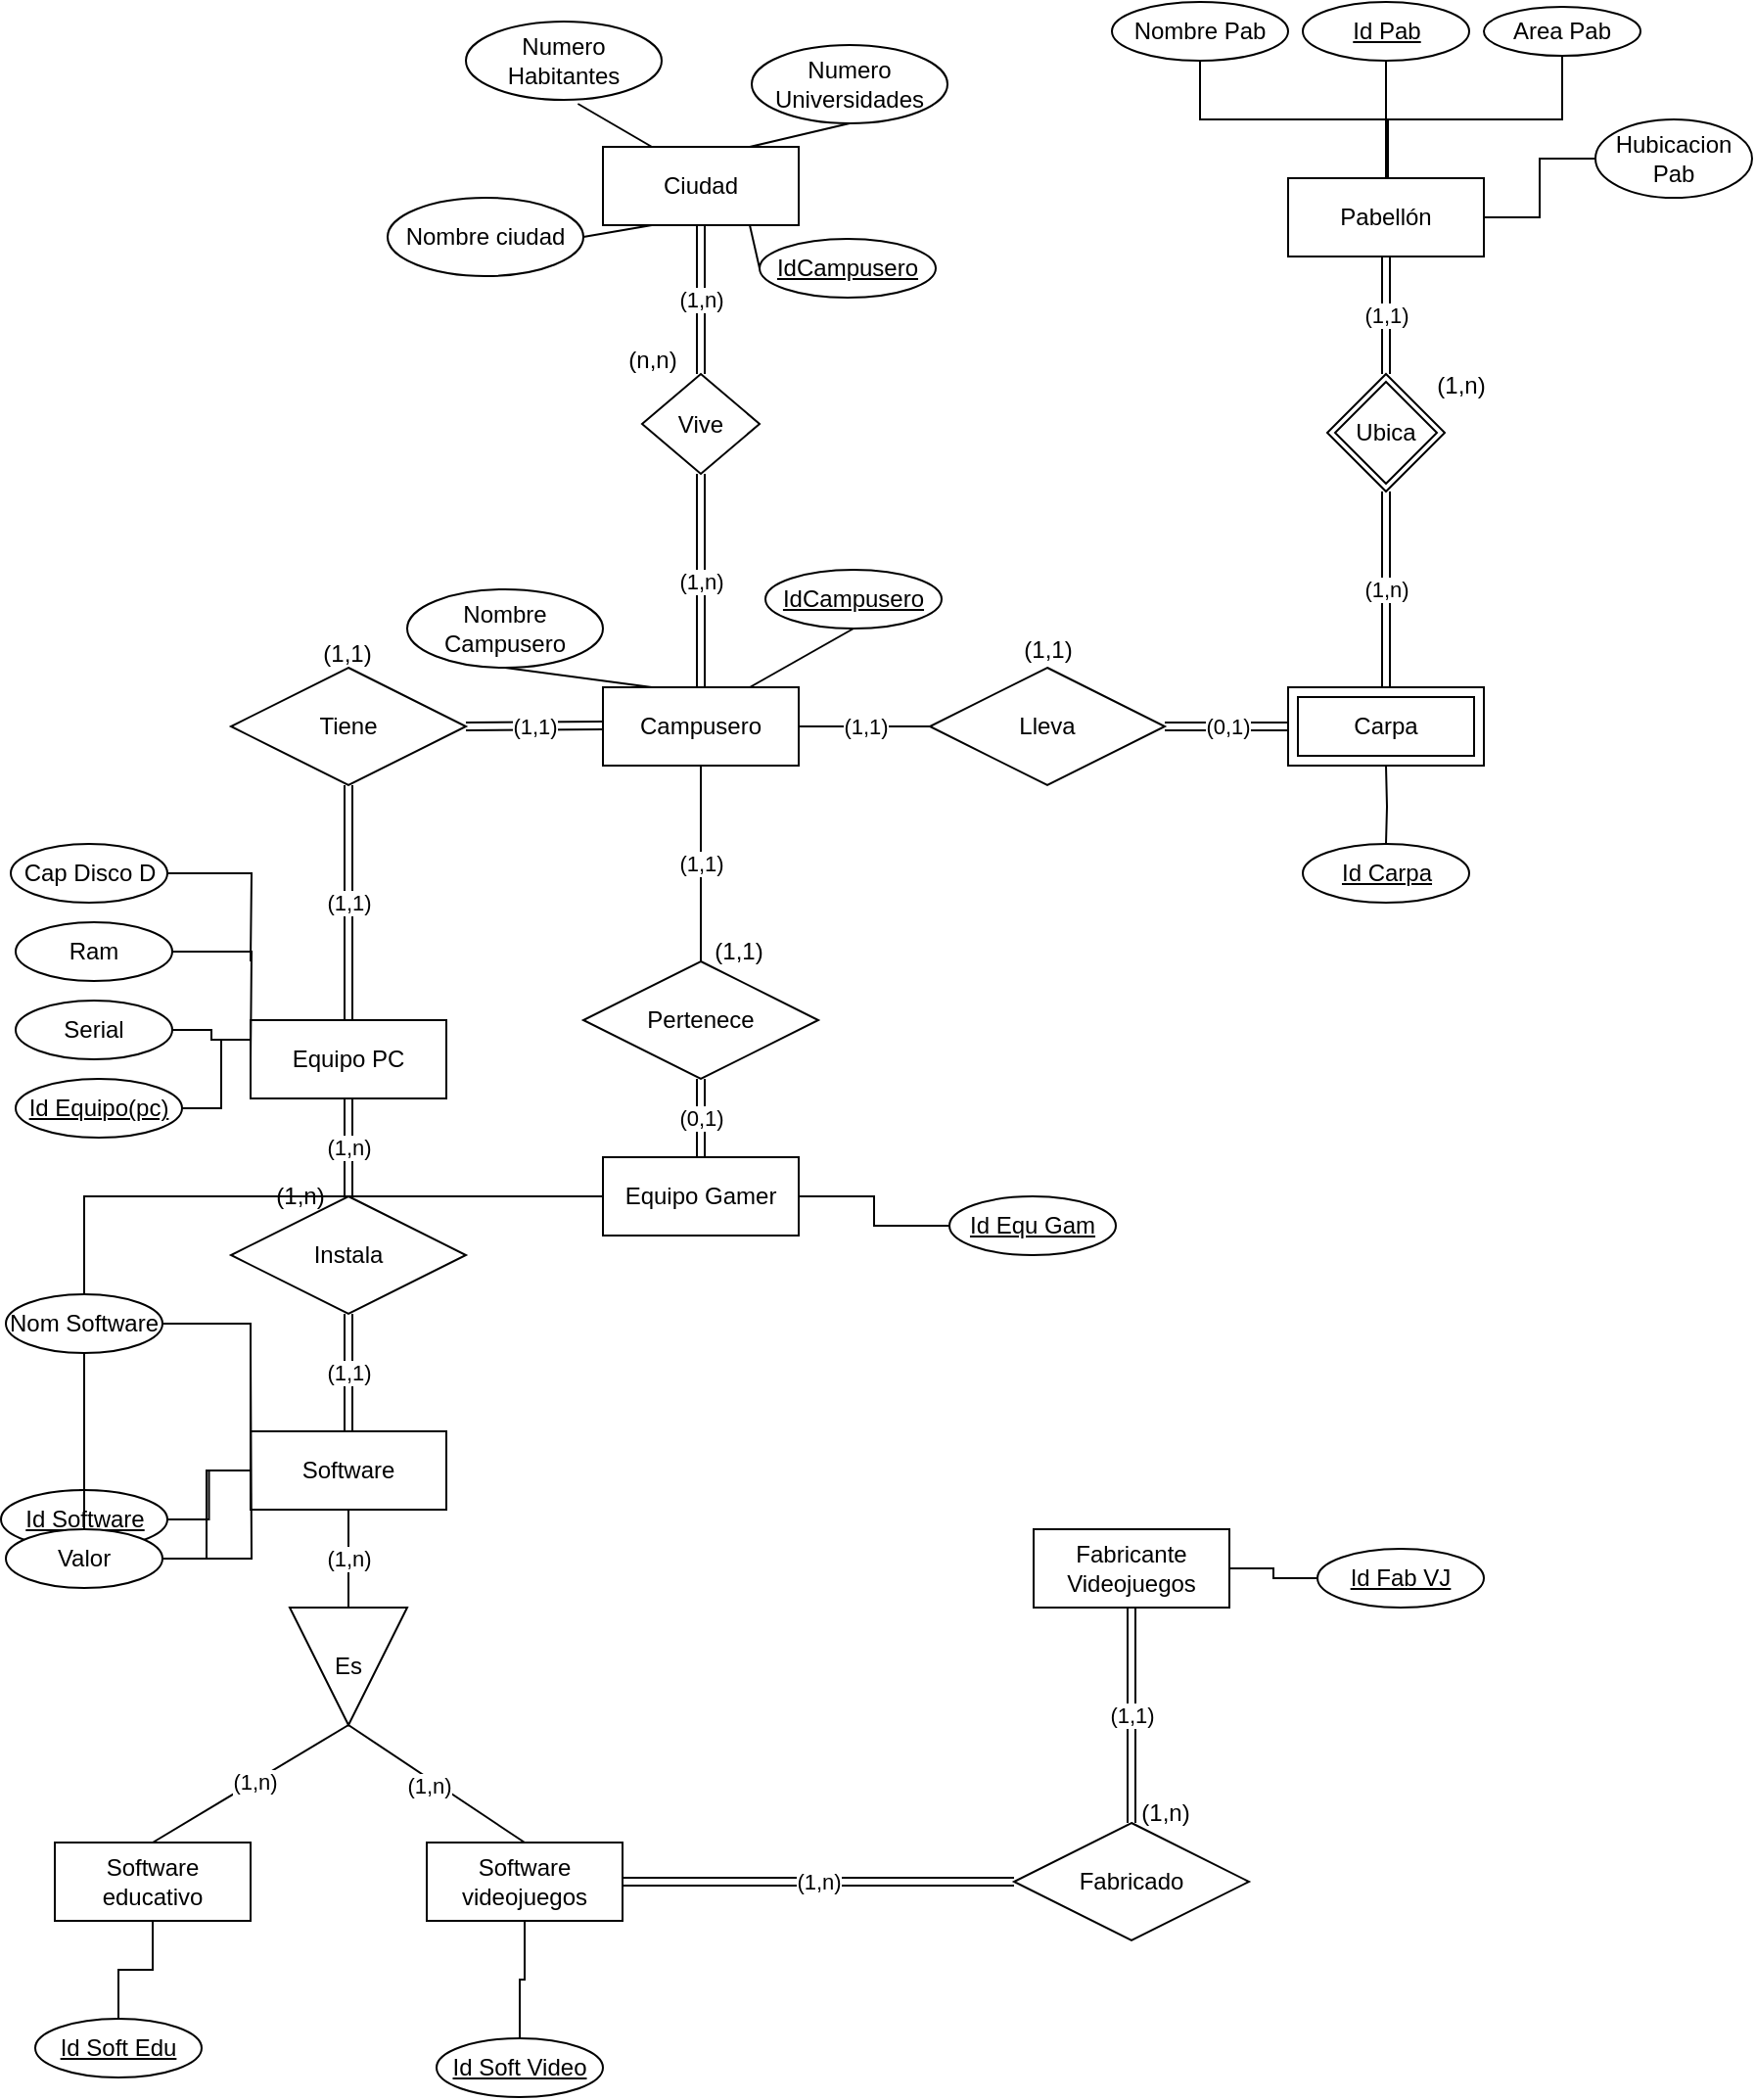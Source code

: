 <mxfile version="24.0.7" type="github">
  <diagram name="Página-1" id="9QIQpxU6GxvaB8XjjUQe">
    <mxGraphModel dx="794" dy="1621" grid="1" gridSize="10" guides="1" tooltips="1" connect="1" arrows="1" fold="1" page="1" pageScale="1" pageWidth="827" pageHeight="1169" math="0" shadow="0">
      <root>
        <mxCell id="0" />
        <mxCell id="1" parent="0" />
        <mxCell id="IAeugJOY2xlaUl9D0Psf-1" value="Campusero" style="whiteSpace=wrap;html=1;align=center;" parent="1" vertex="1">
          <mxGeometry x="320" y="10" width="100" height="40" as="geometry" />
        </mxCell>
        <mxCell id="IAeugJOY2xlaUl9D0Psf-2" value="IdCampusero" style="ellipse;whiteSpace=wrap;html=1;align=center;fontStyle=4;" parent="1" vertex="1">
          <mxGeometry x="403" y="-50" width="90" height="30" as="geometry" />
        </mxCell>
        <mxCell id="IAeugJOY2xlaUl9D0Psf-5" value="Ciudad" style="whiteSpace=wrap;html=1;align=center;" parent="1" vertex="1">
          <mxGeometry x="320" y="-266" width="100" height="40" as="geometry" />
        </mxCell>
        <mxCell id="PIfV7v10c1vEiJRWZTz2-10" value="" style="edgeStyle=orthogonalEdgeStyle;rounded=0;orthogonalLoop=1;jettySize=auto;html=1;strokeColor=default;align=center;verticalAlign=middle;fontFamily=Helvetica;fontSize=11;fontColor=default;labelBackgroundColor=default;endArrow=none;endFill=0;" edge="1" parent="1" source="PIfV7v10c1vEiJRWZTz2-31">
          <mxGeometry relative="1" as="geometry">
            <mxPoint x="52.5" y="425" as="targetPoint" />
          </mxGeometry>
        </mxCell>
        <mxCell id="PIfV7v10c1vEiJRWZTz2-39" style="edgeStyle=orthogonalEdgeStyle;rounded=0;orthogonalLoop=1;jettySize=auto;html=1;strokeColor=default;align=center;verticalAlign=middle;fontFamily=Helvetica;fontSize=11;fontColor=default;labelBackgroundColor=default;endArrow=none;endFill=0;" edge="1" parent="1" source="IAeugJOY2xlaUl9D0Psf-6" target="PIfV7v10c1vEiJRWZTz2-34">
          <mxGeometry relative="1" as="geometry" />
        </mxCell>
        <mxCell id="IAeugJOY2xlaUl9D0Psf-6" value="Equipo Gamer" style="whiteSpace=wrap;html=1;align=center;" parent="1" vertex="1">
          <mxGeometry x="320" y="250" width="100" height="40" as="geometry" />
        </mxCell>
        <mxCell id="PIfV7v10c1vEiJRWZTz2-6" value="" style="edgeStyle=orthogonalEdgeStyle;rounded=0;orthogonalLoop=1;jettySize=auto;html=1;strokeColor=default;align=center;verticalAlign=middle;fontFamily=Helvetica;fontSize=11;fontColor=default;labelBackgroundColor=default;endArrow=none;endFill=0;" edge="1" parent="1" target="PIfV7v10c1vEiJRWZTz2-5">
          <mxGeometry relative="1" as="geometry">
            <mxPoint x="720" y="50" as="sourcePoint" />
          </mxGeometry>
        </mxCell>
        <mxCell id="IAeugJOY2xlaUl9D0Psf-8" value="Pabellón" style="whiteSpace=wrap;html=1;align=center;" parent="1" vertex="1">
          <mxGeometry x="670" y="-250" width="100" height="40" as="geometry" />
        </mxCell>
        <mxCell id="IAeugJOY2xlaUl9D0Psf-9" value="Equipo PC" style="whiteSpace=wrap;html=1;align=center;" parent="1" vertex="1">
          <mxGeometry x="140" y="180" width="100" height="40" as="geometry" />
        </mxCell>
        <mxCell id="IAeugJOY2xlaUl9D0Psf-10" value="Software" style="whiteSpace=wrap;html=1;align=center;" parent="1" vertex="1">
          <mxGeometry x="140" y="390" width="100" height="40" as="geometry" />
        </mxCell>
        <mxCell id="IAeugJOY2xlaUl9D0Psf-11" value="Software educativo" style="whiteSpace=wrap;html=1;align=center;" parent="1" vertex="1">
          <mxGeometry x="40" y="600" width="100" height="40" as="geometry" />
        </mxCell>
        <mxCell id="PIfV7v10c1vEiJRWZTz2-16" value="" style="edgeStyle=orthogonalEdgeStyle;rounded=0;orthogonalLoop=1;jettySize=auto;html=1;strokeColor=default;align=center;verticalAlign=middle;fontFamily=Helvetica;fontSize=11;fontColor=default;labelBackgroundColor=default;endArrow=none;endFill=0;" edge="1" parent="1" source="IAeugJOY2xlaUl9D0Psf-12" target="PIfV7v10c1vEiJRWZTz2-15">
          <mxGeometry relative="1" as="geometry" />
        </mxCell>
        <mxCell id="IAeugJOY2xlaUl9D0Psf-12" value="Software videojuegos" style="whiteSpace=wrap;html=1;align=center;" parent="1" vertex="1">
          <mxGeometry x="230" y="600" width="100" height="40" as="geometry" />
        </mxCell>
        <mxCell id="PIfV7v10c1vEiJRWZTz2-18" value="" style="edgeStyle=orthogonalEdgeStyle;rounded=0;orthogonalLoop=1;jettySize=auto;html=1;strokeColor=default;align=center;verticalAlign=middle;fontFamily=Helvetica;fontSize=11;fontColor=default;labelBackgroundColor=default;endArrow=none;endFill=0;" edge="1" parent="1" source="IAeugJOY2xlaUl9D0Psf-13" target="PIfV7v10c1vEiJRWZTz2-17">
          <mxGeometry relative="1" as="geometry" />
        </mxCell>
        <mxCell id="IAeugJOY2xlaUl9D0Psf-13" value="Fabricante Videojuegos" style="whiteSpace=wrap;html=1;align=center;" parent="1" vertex="1">
          <mxGeometry x="540" y="440" width="100" height="40" as="geometry" />
        </mxCell>
        <mxCell id="IAeugJOY2xlaUl9D0Psf-15" value="Nombre Campusero" style="ellipse;whiteSpace=wrap;html=1;align=center;" parent="1" vertex="1">
          <mxGeometry x="220" y="-40" width="100" height="40" as="geometry" />
        </mxCell>
        <mxCell id="IAeugJOY2xlaUl9D0Psf-16" value="Lleva" style="shape=rhombus;perimeter=rhombusPerimeter;whiteSpace=wrap;html=1;align=center;" parent="1" vertex="1">
          <mxGeometry x="487" width="120" height="60" as="geometry" />
        </mxCell>
        <mxCell id="IAeugJOY2xlaUl9D0Psf-17" value="Tiene" style="shape=rhombus;perimeter=rhombusPerimeter;whiteSpace=wrap;html=1;align=center;" parent="1" vertex="1">
          <mxGeometry x="130" width="120" height="60" as="geometry" />
        </mxCell>
        <mxCell id="IAeugJOY2xlaUl9D0Psf-18" value="Vive" style="shape=rhombus;perimeter=rhombusPerimeter;whiteSpace=wrap;html=1;align=center;" parent="1" vertex="1">
          <mxGeometry x="340" y="-150" width="60" height="51" as="geometry" />
        </mxCell>
        <mxCell id="IAeugJOY2xlaUl9D0Psf-21" value="(1,n)" style="endArrow=none;html=1;rounded=0;exitX=0.5;exitY=0;exitDx=0;exitDy=0;entryX=0.5;entryY=1;entryDx=0;entryDy=0;shape=link;" parent="1" source="IAeugJOY2xlaUl9D0Psf-1" target="IAeugJOY2xlaUl9D0Psf-18" edge="1">
          <mxGeometry relative="1" as="geometry">
            <mxPoint x="330" y="-40" as="sourcePoint" />
            <mxPoint x="490" y="-40" as="targetPoint" />
          </mxGeometry>
        </mxCell>
        <mxCell id="IAeugJOY2xlaUl9D0Psf-22" value="" style="endArrow=none;html=1;rounded=0;exitX=0.5;exitY=1;exitDx=0;exitDy=0;entryX=0.25;entryY=0;entryDx=0;entryDy=0;" parent="1" source="IAeugJOY2xlaUl9D0Psf-15" target="IAeugJOY2xlaUl9D0Psf-1" edge="1">
          <mxGeometry relative="1" as="geometry">
            <mxPoint x="330" y="-40" as="sourcePoint" />
            <mxPoint x="490" y="-40" as="targetPoint" />
          </mxGeometry>
        </mxCell>
        <mxCell id="IAeugJOY2xlaUl9D0Psf-23" value="" style="endArrow=none;html=1;rounded=0;exitX=0.5;exitY=1;exitDx=0;exitDy=0;entryX=0.75;entryY=0;entryDx=0;entryDy=0;" parent="1" source="IAeugJOY2xlaUl9D0Psf-2" target="IAeugJOY2xlaUl9D0Psf-1" edge="1">
          <mxGeometry relative="1" as="geometry">
            <mxPoint x="330" y="-40" as="sourcePoint" />
            <mxPoint x="490" y="-40" as="targetPoint" />
          </mxGeometry>
        </mxCell>
        <mxCell id="IAeugJOY2xlaUl9D0Psf-24" value="(1,n)" style="endArrow=none;html=1;rounded=0;entryX=0.5;entryY=1;entryDx=0;entryDy=0;exitX=0.5;exitY=0;exitDx=0;exitDy=0;shape=link;" parent="1" source="IAeugJOY2xlaUl9D0Psf-18" target="IAeugJOY2xlaUl9D0Psf-5" edge="1">
          <mxGeometry relative="1" as="geometry">
            <mxPoint x="643" y="-236" as="sourcePoint" />
            <mxPoint x="663" y="-136" as="targetPoint" />
          </mxGeometry>
        </mxCell>
        <mxCell id="IAeugJOY2xlaUl9D0Psf-25" value="IdCampusero" style="ellipse;whiteSpace=wrap;html=1;align=center;fontStyle=4;" parent="1" vertex="1">
          <mxGeometry x="400" y="-219" width="90" height="30" as="geometry" />
        </mxCell>
        <mxCell id="IAeugJOY2xlaUl9D0Psf-26" value="Numero Habitantes" style="ellipse;whiteSpace=wrap;html=1;align=center;" parent="1" vertex="1">
          <mxGeometry x="250" y="-330" width="100" height="40" as="geometry" />
        </mxCell>
        <mxCell id="IAeugJOY2xlaUl9D0Psf-27" value="Numero Universidades" style="ellipse;whiteSpace=wrap;html=1;align=center;" parent="1" vertex="1">
          <mxGeometry x="396" y="-318" width="100" height="40" as="geometry" />
        </mxCell>
        <mxCell id="IAeugJOY2xlaUl9D0Psf-28" value="" style="endArrow=none;html=1;rounded=0;exitX=0.572;exitY=1.05;exitDx=0;exitDy=0;exitPerimeter=0;entryX=0.25;entryY=0;entryDx=0;entryDy=0;" parent="1" source="IAeugJOY2xlaUl9D0Psf-26" target="IAeugJOY2xlaUl9D0Psf-5" edge="1">
          <mxGeometry relative="1" as="geometry">
            <mxPoint x="190" y="-66" as="sourcePoint" />
            <mxPoint x="350" y="-66" as="targetPoint" />
          </mxGeometry>
        </mxCell>
        <mxCell id="IAeugJOY2xlaUl9D0Psf-29" value="" style="endArrow=none;html=1;rounded=0;exitX=0.5;exitY=1;exitDx=0;exitDy=0;entryX=0.75;entryY=0;entryDx=0;entryDy=0;" parent="1" source="IAeugJOY2xlaUl9D0Psf-27" target="IAeugJOY2xlaUl9D0Psf-5" edge="1">
          <mxGeometry relative="1" as="geometry">
            <mxPoint x="347" y="-284" as="sourcePoint" />
            <mxPoint x="355" y="-256" as="targetPoint" />
          </mxGeometry>
        </mxCell>
        <mxCell id="IAeugJOY2xlaUl9D0Psf-30" value="" style="endArrow=none;html=1;rounded=0;exitX=0;exitY=0.5;exitDx=0;exitDy=0;entryX=0.75;entryY=1;entryDx=0;entryDy=0;" parent="1" source="IAeugJOY2xlaUl9D0Psf-25" target="IAeugJOY2xlaUl9D0Psf-5" edge="1">
          <mxGeometry relative="1" as="geometry">
            <mxPoint x="470" y="-286" as="sourcePoint" />
            <mxPoint x="405" y="-256" as="targetPoint" />
          </mxGeometry>
        </mxCell>
        <mxCell id="IAeugJOY2xlaUl9D0Psf-31" value="Nombre ciudad" style="ellipse;whiteSpace=wrap;html=1;align=center;" parent="1" vertex="1">
          <mxGeometry x="210" y="-240" width="100" height="40" as="geometry" />
        </mxCell>
        <mxCell id="IAeugJOY2xlaUl9D0Psf-32" value="" style="endArrow=none;html=1;rounded=0;exitX=1;exitY=0.5;exitDx=0;exitDy=0;entryX=0.25;entryY=1;entryDx=0;entryDy=0;" parent="1" source="IAeugJOY2xlaUl9D0Psf-31" target="IAeugJOY2xlaUl9D0Psf-5" edge="1">
          <mxGeometry relative="1" as="geometry">
            <mxPoint x="190" y="-66" as="sourcePoint" />
            <mxPoint x="350" y="-66" as="targetPoint" />
          </mxGeometry>
        </mxCell>
        <mxCell id="IAeugJOY2xlaUl9D0Psf-33" value="(1,1)" style="endArrow=none;html=1;rounded=0;exitX=1;exitY=0.5;exitDx=0;exitDy=0;shape=link;" parent="1" source="IAeugJOY2xlaUl9D0Psf-17" edge="1">
          <mxGeometry relative="1" as="geometry">
            <mxPoint x="160" y="29.5" as="sourcePoint" />
            <mxPoint x="320" y="29.5" as="targetPoint" />
          </mxGeometry>
        </mxCell>
        <mxCell id="IAeugJOY2xlaUl9D0Psf-36" value="(0,1)" style="endArrow=none;html=1;rounded=0;exitX=1;exitY=0.5;exitDx=0;exitDy=0;entryX=0;entryY=0.5;entryDx=0;entryDy=0;shape=link;" parent="1" source="IAeugJOY2xlaUl9D0Psf-16" edge="1">
          <mxGeometry relative="1" as="geometry">
            <mxPoint x="330" y="-120" as="sourcePoint" />
            <mxPoint x="670" y="30" as="targetPoint" />
          </mxGeometry>
        </mxCell>
        <mxCell id="IAeugJOY2xlaUl9D0Psf-37" value="(1,n)" style="endArrow=none;html=1;rounded=0;entryX=0.5;entryY=1;entryDx=0;entryDy=0;exitX=0.5;exitY=0;exitDx=0;exitDy=0;shape=link;" parent="1" edge="1">
          <mxGeometry relative="1" as="geometry">
            <mxPoint x="720" y="10" as="sourcePoint" />
            <mxPoint x="720" y="-90" as="targetPoint" />
          </mxGeometry>
        </mxCell>
        <mxCell id="IAeugJOY2xlaUl9D0Psf-39" value="(1,1)" style="endArrow=none;html=1;rounded=0;entryX=0.5;entryY=0;entryDx=0;entryDy=0;exitX=0.5;exitY=1;exitDx=0;exitDy=0;shape=link;" parent="1" source="IAeugJOY2xlaUl9D0Psf-8" edge="1">
          <mxGeometry relative="1" as="geometry">
            <mxPoint x="330" y="-120" as="sourcePoint" />
            <mxPoint x="720" y="-150" as="targetPoint" />
          </mxGeometry>
        </mxCell>
        <mxCell id="dGaVivf09VnbaBeF62o7-2" value="(1,1)" style="endArrow=none;html=1;rounded=0;exitX=0.5;exitY=1;exitDx=0;exitDy=0;entryX=0.5;entryY=0;entryDx=0;entryDy=0;shape=link;" parent="1" source="IAeugJOY2xlaUl9D0Psf-17" target="IAeugJOY2xlaUl9D0Psf-9" edge="1">
          <mxGeometry relative="1" as="geometry">
            <mxPoint x="330" y="310" as="sourcePoint" />
            <mxPoint x="490" y="310" as="targetPoint" />
          </mxGeometry>
        </mxCell>
        <mxCell id="dGaVivf09VnbaBeF62o7-3" value="Es" style="triangle;whiteSpace=wrap;html=1;dashed=0;direction=south;" parent="1" vertex="1">
          <mxGeometry x="160" y="480" width="60" height="60" as="geometry" />
        </mxCell>
        <mxCell id="dGaVivf09VnbaBeF62o7-4" value="(1,n)" style="endArrow=none;html=1;rounded=0;exitX=0.5;exitY=1;exitDx=0;exitDy=0;entryX=0;entryY=0.5;entryDx=0;entryDy=0;" parent="1" source="IAeugJOY2xlaUl9D0Psf-10" target="dGaVivf09VnbaBeF62o7-3" edge="1">
          <mxGeometry relative="1" as="geometry">
            <mxPoint x="330" y="390" as="sourcePoint" />
            <mxPoint x="490" y="390" as="targetPoint" />
          </mxGeometry>
        </mxCell>
        <mxCell id="dGaVivf09VnbaBeF62o7-5" value="" style="endArrow=none;html=1;rounded=0;exitX=1;exitY=0.5;exitDx=0;exitDy=0;entryX=0.5;entryY=0;entryDx=0;entryDy=0;" parent="1" source="dGaVivf09VnbaBeF62o7-3" target="IAeugJOY2xlaUl9D0Psf-11" edge="1">
          <mxGeometry relative="1" as="geometry">
            <mxPoint x="330" y="390" as="sourcePoint" />
            <mxPoint x="490" y="390" as="targetPoint" />
          </mxGeometry>
        </mxCell>
        <mxCell id="UlEHern2T8lL959tV8uU-9" value="(1,n)" style="edgeLabel;html=1;align=center;verticalAlign=middle;resizable=0;points=[];" connectable="0" vertex="1" parent="dGaVivf09VnbaBeF62o7-5">
          <mxGeometry x="-0.041" relative="1" as="geometry">
            <mxPoint as="offset" />
          </mxGeometry>
        </mxCell>
        <mxCell id="dGaVivf09VnbaBeF62o7-6" value="" style="endArrow=none;html=1;rounded=0;exitX=1;exitY=0.5;exitDx=0;exitDy=0;entryX=0.5;entryY=0;entryDx=0;entryDy=0;" parent="1" edge="1">
          <mxGeometry relative="1" as="geometry">
            <mxPoint x="190" y="540" as="sourcePoint" />
            <mxPoint x="280" y="600" as="targetPoint" />
          </mxGeometry>
        </mxCell>
        <mxCell id="UlEHern2T8lL959tV8uU-10" value="(1,n)" style="edgeLabel;html=1;align=center;verticalAlign=middle;resizable=0;points=[];" connectable="0" vertex="1" parent="dGaVivf09VnbaBeF62o7-6">
          <mxGeometry x="-0.06" y="-3" relative="1" as="geometry">
            <mxPoint as="offset" />
          </mxGeometry>
        </mxCell>
        <mxCell id="dGaVivf09VnbaBeF62o7-8" value="Pertenece" style="shape=rhombus;perimeter=rhombusPerimeter;whiteSpace=wrap;html=1;align=center;" parent="1" vertex="1">
          <mxGeometry x="310" y="150" width="120" height="60" as="geometry" />
        </mxCell>
        <mxCell id="dGaVivf09VnbaBeF62o7-9" value="(1,1)" style="endArrow=none;html=1;rounded=0;exitX=0.5;exitY=1;exitDx=0;exitDy=0;entryX=0.5;entryY=0;entryDx=0;entryDy=0;" parent="1" source="IAeugJOY2xlaUl9D0Psf-1" target="dGaVivf09VnbaBeF62o7-8" edge="1">
          <mxGeometry relative="1" as="geometry">
            <mxPoint x="330" y="310" as="sourcePoint" />
            <mxPoint x="490" y="310" as="targetPoint" />
          </mxGeometry>
        </mxCell>
        <mxCell id="dGaVivf09VnbaBeF62o7-11" value="(0,1)" style="endArrow=none;html=1;rounded=0;exitX=0.5;exitY=1;exitDx=0;exitDy=0;entryX=0.5;entryY=0;entryDx=0;entryDy=0;shape=link;" parent="1" source="dGaVivf09VnbaBeF62o7-8" target="IAeugJOY2xlaUl9D0Psf-6" edge="1">
          <mxGeometry relative="1" as="geometry">
            <mxPoint x="330" y="310" as="sourcePoint" />
            <mxPoint x="490" y="310" as="targetPoint" />
          </mxGeometry>
        </mxCell>
        <mxCell id="dGaVivf09VnbaBeF62o7-12" value="Fabricado" style="shape=rhombus;perimeter=rhombusPerimeter;whiteSpace=wrap;html=1;align=center;" parent="1" vertex="1">
          <mxGeometry x="530" y="590" width="120" height="60" as="geometry" />
        </mxCell>
        <mxCell id="dGaVivf09VnbaBeF62o7-15" value="(1,1)" style="endArrow=none;html=1;rounded=0;entryX=0.5;entryY=1;entryDx=0;entryDy=0;exitX=0.5;exitY=0;exitDx=0;exitDy=0;shape=link;" parent="1" source="dGaVivf09VnbaBeF62o7-12" target="IAeugJOY2xlaUl9D0Psf-13" edge="1">
          <mxGeometry relative="1" as="geometry">
            <mxPoint x="330" y="410" as="sourcePoint" />
            <mxPoint x="490" y="410" as="targetPoint" />
          </mxGeometry>
        </mxCell>
        <mxCell id="dGaVivf09VnbaBeF62o7-16" value="(1,n)" style="endArrow=none;html=1;rounded=0;entryX=0;entryY=0.5;entryDx=0;entryDy=0;shape=link;" parent="1" target="dGaVivf09VnbaBeF62o7-12" edge="1">
          <mxGeometry relative="1" as="geometry">
            <mxPoint x="330" y="620" as="sourcePoint" />
            <mxPoint x="487" y="619.5" as="targetPoint" />
          </mxGeometry>
        </mxCell>
        <mxCell id="PIfV7v10c1vEiJRWZTz2-3" style="edgeStyle=orthogonalEdgeStyle;rounded=0;orthogonalLoop=1;jettySize=auto;html=1;entryX=0;entryY=0.25;entryDx=0;entryDy=0;endArrow=none;endFill=0;" edge="1" parent="1" source="PIfV7v10c1vEiJRWZTz2-1" target="IAeugJOY2xlaUl9D0Psf-9">
          <mxGeometry relative="1" as="geometry" />
        </mxCell>
        <mxCell id="PIfV7v10c1vEiJRWZTz2-1" value="Serial" style="ellipse;whiteSpace=wrap;html=1;align=center;" vertex="1" parent="1">
          <mxGeometry x="20" y="170" width="80" height="30" as="geometry" />
        </mxCell>
        <mxCell id="PIfV7v10c1vEiJRWZTz2-4" style="edgeStyle=orthogonalEdgeStyle;rounded=0;orthogonalLoop=1;jettySize=auto;html=1;entryX=0;entryY=0.25;entryDx=0;entryDy=0;endArrow=none;endFill=0;" edge="1" parent="1" source="PIfV7v10c1vEiJRWZTz2-2" target="IAeugJOY2xlaUl9D0Psf-9">
          <mxGeometry relative="1" as="geometry" />
        </mxCell>
        <mxCell id="PIfV7v10c1vEiJRWZTz2-2" value="Id Equipo(pc)" style="ellipse;whiteSpace=wrap;html=1;align=center;fontStyle=4;" vertex="1" parent="1">
          <mxGeometry x="20" y="210" width="85" height="30" as="geometry" />
        </mxCell>
        <mxCell id="PIfV7v10c1vEiJRWZTz2-5" value="Id Carpa" style="ellipse;whiteSpace=wrap;html=1;align=center;fontStyle=4;" vertex="1" parent="1">
          <mxGeometry x="677.5" y="90" width="85" height="30" as="geometry" />
        </mxCell>
        <mxCell id="PIfV7v10c1vEiJRWZTz2-8" value="" style="edgeStyle=orthogonalEdgeStyle;rounded=0;orthogonalLoop=1;jettySize=auto;html=1;strokeColor=default;align=center;verticalAlign=middle;fontFamily=Helvetica;fontSize=11;fontColor=default;labelBackgroundColor=default;endArrow=none;endFill=0;" edge="1" parent="1" source="PIfV7v10c1vEiJRWZTz2-7" target="IAeugJOY2xlaUl9D0Psf-8">
          <mxGeometry relative="1" as="geometry" />
        </mxCell>
        <mxCell id="PIfV7v10c1vEiJRWZTz2-7" value="Id Pab" style="ellipse;whiteSpace=wrap;html=1;align=center;fontStyle=4;" vertex="1" parent="1">
          <mxGeometry x="677.5" y="-340" width="85" height="30" as="geometry" />
        </mxCell>
        <mxCell id="PIfV7v10c1vEiJRWZTz2-12" value="" style="edgeStyle=orthogonalEdgeStyle;rounded=0;orthogonalLoop=1;jettySize=auto;html=1;strokeColor=default;align=center;verticalAlign=middle;fontFamily=Helvetica;fontSize=11;fontColor=default;labelBackgroundColor=default;endArrow=none;endFill=0;" edge="1" parent="1" source="PIfV7v10c1vEiJRWZTz2-11" target="IAeugJOY2xlaUl9D0Psf-10">
          <mxGeometry relative="1" as="geometry" />
        </mxCell>
        <mxCell id="PIfV7v10c1vEiJRWZTz2-11" value="Id Software" style="ellipse;whiteSpace=wrap;html=1;align=center;fontStyle=4;" vertex="1" parent="1">
          <mxGeometry x="12.5" y="420" width="85" height="30" as="geometry" />
        </mxCell>
        <mxCell id="PIfV7v10c1vEiJRWZTz2-14" value="" style="edgeStyle=orthogonalEdgeStyle;rounded=0;orthogonalLoop=1;jettySize=auto;html=1;strokeColor=default;align=center;verticalAlign=middle;fontFamily=Helvetica;fontSize=11;fontColor=default;labelBackgroundColor=default;endArrow=none;endFill=0;" edge="1" parent="1" source="PIfV7v10c1vEiJRWZTz2-13" target="IAeugJOY2xlaUl9D0Psf-11">
          <mxGeometry relative="1" as="geometry" />
        </mxCell>
        <mxCell id="PIfV7v10c1vEiJRWZTz2-13" value="Id Soft Edu" style="ellipse;whiteSpace=wrap;html=1;align=center;fontStyle=4;" vertex="1" parent="1">
          <mxGeometry x="30" y="690" width="85" height="30" as="geometry" />
        </mxCell>
        <mxCell id="PIfV7v10c1vEiJRWZTz2-15" value="Id Soft Video" style="ellipse;whiteSpace=wrap;html=1;align=center;fontStyle=4;" vertex="1" parent="1">
          <mxGeometry x="235" y="700" width="85" height="30" as="geometry" />
        </mxCell>
        <mxCell id="PIfV7v10c1vEiJRWZTz2-17" value="Id Fab VJ" style="ellipse;whiteSpace=wrap;html=1;align=center;fontStyle=4;" vertex="1" parent="1">
          <mxGeometry x="685" y="450" width="85" height="30" as="geometry" />
        </mxCell>
        <mxCell id="IAeugJOY2xlaUl9D0Psf-51" value="Carpa" style="shape=ext;margin=3;double=1;whiteSpace=wrap;html=1;align=center;" vertex="1" parent="1">
          <mxGeometry x="670" y="10" width="100" height="40" as="geometry" />
        </mxCell>
        <mxCell id="PIfV7v10c1vEiJRWZTz2-22" style="edgeStyle=orthogonalEdgeStyle;rounded=0;orthogonalLoop=1;jettySize=auto;html=1;strokeColor=default;align=center;verticalAlign=middle;fontFamily=Helvetica;fontSize=11;fontColor=default;labelBackgroundColor=default;endArrow=none;endFill=0;" edge="1" parent="1" source="PIfV7v10c1vEiJRWZTz2-19" target="IAeugJOY2xlaUl9D0Psf-8">
          <mxGeometry relative="1" as="geometry" />
        </mxCell>
        <mxCell id="IAeugJOY2xlaUl9D0Psf-52" value="Ubica" style="shape=rhombus;double=1;perimeter=rhombusPerimeter;whiteSpace=wrap;html=1;align=center;" vertex="1" parent="1">
          <mxGeometry x="690" y="-150" width="60" height="60" as="geometry" />
        </mxCell>
        <mxCell id="PIfV7v10c1vEiJRWZTz2-19" value="Nombre Pab" style="ellipse;whiteSpace=wrap;html=1;align=center;" vertex="1" parent="1">
          <mxGeometry x="580" y="-340" width="90" height="30" as="geometry" />
        </mxCell>
        <mxCell id="IAeugJOY2xlaUl9D0Psf-54" value="(1,1)" style="endArrow=none;html=1;rounded=0;exitX=1;exitY=0.5;exitDx=0;exitDy=0;entryX=0;entryY=0.5;entryDx=0;entryDy=0;" edge="1" parent="1" source="IAeugJOY2xlaUl9D0Psf-1" target="IAeugJOY2xlaUl9D0Psf-16">
          <mxGeometry relative="1" as="geometry">
            <mxPoint x="400" y="-10" as="sourcePoint" />
            <mxPoint x="560" y="-10" as="targetPoint" />
          </mxGeometry>
        </mxCell>
        <mxCell id="PIfV7v10c1vEiJRWZTz2-23" style="edgeStyle=orthogonalEdgeStyle;rounded=0;orthogonalLoop=1;jettySize=auto;html=1;strokeColor=default;align=center;verticalAlign=middle;fontFamily=Helvetica;fontSize=11;fontColor=default;labelBackgroundColor=default;endArrow=none;endFill=0;" edge="1" parent="1" source="PIfV7v10c1vEiJRWZTz2-20">
          <mxGeometry relative="1" as="geometry">
            <mxPoint x="720" y="-250" as="targetPoint" />
            <Array as="points">
              <mxPoint x="810" y="-280" />
              <mxPoint x="721" y="-280" />
            </Array>
          </mxGeometry>
        </mxCell>
        <mxCell id="IAeugJOY2xlaUl9D0Psf-55" value="Instala" style="shape=rhombus;perimeter=rhombusPerimeter;whiteSpace=wrap;html=1;align=center;" vertex="1" parent="1">
          <mxGeometry x="130" y="270" width="120" height="60" as="geometry" />
        </mxCell>
        <mxCell id="PIfV7v10c1vEiJRWZTz2-20" value="Area Pab" style="ellipse;whiteSpace=wrap;html=1;align=center;" vertex="1" parent="1">
          <mxGeometry x="770" y="-337.5" width="80" height="25" as="geometry" />
        </mxCell>
        <mxCell id="IAeugJOY2xlaUl9D0Psf-57" value="(1,1)" style="endArrow=none;html=1;rounded=0;exitX=0.5;exitY=1;exitDx=0;exitDy=0;entryX=0.5;entryY=0;entryDx=0;entryDy=0;shape=link;" edge="1" parent="1" source="IAeugJOY2xlaUl9D0Psf-55" target="IAeugJOY2xlaUl9D0Psf-10">
          <mxGeometry relative="1" as="geometry">
            <mxPoint x="400" y="470" as="sourcePoint" />
            <mxPoint x="190" y="380" as="targetPoint" />
          </mxGeometry>
        </mxCell>
        <mxCell id="PIfV7v10c1vEiJRWZTz2-24" style="edgeStyle=orthogonalEdgeStyle;rounded=0;orthogonalLoop=1;jettySize=auto;html=1;entryX=1;entryY=0.5;entryDx=0;entryDy=0;strokeColor=default;align=center;verticalAlign=middle;fontFamily=Helvetica;fontSize=11;fontColor=default;labelBackgroundColor=default;endArrow=none;endFill=0;" edge="1" parent="1" source="PIfV7v10c1vEiJRWZTz2-21" target="IAeugJOY2xlaUl9D0Psf-8">
          <mxGeometry relative="1" as="geometry" />
        </mxCell>
        <mxCell id="IAeugJOY2xlaUl9D0Psf-59" value="(1,n)" style="endArrow=none;html=1;rounded=0;exitX=0.5;exitY=1;exitDx=0;exitDy=0;entryX=0.5;entryY=0;entryDx=0;entryDy=0;shape=link;" edge="1" parent="1" source="IAeugJOY2xlaUl9D0Psf-9" target="IAeugJOY2xlaUl9D0Psf-55">
          <mxGeometry relative="1" as="geometry">
            <mxPoint x="400" y="470" as="sourcePoint" />
            <mxPoint x="560" y="470" as="targetPoint" />
          </mxGeometry>
        </mxCell>
        <mxCell id="PIfV7v10c1vEiJRWZTz2-21" value="Hubicacion Pab" style="ellipse;whiteSpace=wrap;html=1;align=center;" vertex="1" parent="1">
          <mxGeometry x="827" y="-280" width="80" height="40" as="geometry" />
        </mxCell>
        <mxCell id="PIfV7v10c1vEiJRWZTz2-27" style="edgeStyle=orthogonalEdgeStyle;rounded=0;orthogonalLoop=1;jettySize=auto;html=1;strokeColor=default;align=center;verticalAlign=middle;fontFamily=Helvetica;fontSize=11;fontColor=default;labelBackgroundColor=default;endArrow=none;endFill=0;" edge="1" parent="1" source="PIfV7v10c1vEiJRWZTz2-25">
          <mxGeometry relative="1" as="geometry">
            <mxPoint x="140" y="200" as="targetPoint" />
          </mxGeometry>
        </mxCell>
        <mxCell id="PIfV7v10c1vEiJRWZTz2-25" value="Ram" style="ellipse;whiteSpace=wrap;html=1;align=center;" vertex="1" parent="1">
          <mxGeometry x="20" y="130" width="80" height="30" as="geometry" />
        </mxCell>
        <mxCell id="PIfV7v10c1vEiJRWZTz2-28" style="edgeStyle=orthogonalEdgeStyle;rounded=0;orthogonalLoop=1;jettySize=auto;html=1;strokeColor=default;align=center;verticalAlign=middle;fontFamily=Helvetica;fontSize=11;fontColor=default;labelBackgroundColor=default;endArrow=none;endFill=0;" edge="1" parent="1" source="PIfV7v10c1vEiJRWZTz2-26">
          <mxGeometry relative="1" as="geometry">
            <mxPoint x="140" y="150" as="targetPoint" />
          </mxGeometry>
        </mxCell>
        <mxCell id="PIfV7v10c1vEiJRWZTz2-26" value="Cap Disco D" style="ellipse;whiteSpace=wrap;html=1;align=center;" vertex="1" parent="1">
          <mxGeometry x="17.5" y="90" width="80" height="30" as="geometry" />
        </mxCell>
        <mxCell id="PIfV7v10c1vEiJRWZTz2-33" style="edgeStyle=orthogonalEdgeStyle;rounded=0;orthogonalLoop=1;jettySize=auto;html=1;strokeColor=default;align=center;verticalAlign=middle;fontFamily=Helvetica;fontSize=11;fontColor=default;labelBackgroundColor=default;endArrow=none;endFill=0;" edge="1" parent="1" source="PIfV7v10c1vEiJRWZTz2-31">
          <mxGeometry relative="1" as="geometry">
            <mxPoint x="140" y="350" as="targetPoint" />
          </mxGeometry>
        </mxCell>
        <mxCell id="PIfV7v10c1vEiJRWZTz2-34" value="Id Equ Gam" style="ellipse;whiteSpace=wrap;html=1;align=center;fontStyle=4;" vertex="1" parent="1">
          <mxGeometry x="497" y="270" width="85" height="30" as="geometry" />
        </mxCell>
        <mxCell id="PIfV7v10c1vEiJRWZTz2-35" value="" style="edgeStyle=orthogonalEdgeStyle;rounded=0;orthogonalLoop=1;jettySize=auto;html=1;strokeColor=default;align=center;verticalAlign=middle;fontFamily=Helvetica;fontSize=11;fontColor=default;labelBackgroundColor=default;endArrow=none;endFill=0;" edge="1" parent="1" source="IAeugJOY2xlaUl9D0Psf-6" target="PIfV7v10c1vEiJRWZTz2-29">
          <mxGeometry relative="1" as="geometry">
            <mxPoint x="320" y="270" as="sourcePoint" />
            <mxPoint x="53" y="425" as="targetPoint" />
          </mxGeometry>
        </mxCell>
        <mxCell id="PIfV7v10c1vEiJRWZTz2-37" style="edgeStyle=orthogonalEdgeStyle;rounded=0;orthogonalLoop=1;jettySize=auto;html=1;entryX=0;entryY=0;entryDx=0;entryDy=0;strokeColor=default;align=center;verticalAlign=middle;fontFamily=Helvetica;fontSize=11;fontColor=default;labelBackgroundColor=default;endArrow=none;endFill=0;" edge="1" parent="1" source="PIfV7v10c1vEiJRWZTz2-29" target="IAeugJOY2xlaUl9D0Psf-10">
          <mxGeometry relative="1" as="geometry" />
        </mxCell>
        <mxCell id="PIfV7v10c1vEiJRWZTz2-29" value="Nom Software" style="ellipse;whiteSpace=wrap;html=1;align=center;" vertex="1" parent="1">
          <mxGeometry x="15" y="320" width="80" height="30" as="geometry" />
        </mxCell>
        <mxCell id="PIfV7v10c1vEiJRWZTz2-36" value="" style="edgeStyle=orthogonalEdgeStyle;rounded=0;orthogonalLoop=1;jettySize=auto;html=1;strokeColor=default;align=center;verticalAlign=middle;fontFamily=Helvetica;fontSize=11;fontColor=default;labelBackgroundColor=default;endArrow=none;endFill=0;" edge="1" parent="1" source="PIfV7v10c1vEiJRWZTz2-29" target="PIfV7v10c1vEiJRWZTz2-31">
          <mxGeometry relative="1" as="geometry">
            <mxPoint x="55" y="350" as="sourcePoint" />
            <mxPoint x="53" y="425" as="targetPoint" />
          </mxGeometry>
        </mxCell>
        <mxCell id="PIfV7v10c1vEiJRWZTz2-38" style="edgeStyle=orthogonalEdgeStyle;rounded=0;orthogonalLoop=1;jettySize=auto;html=1;entryX=0;entryY=0.5;entryDx=0;entryDy=0;strokeColor=default;align=center;verticalAlign=middle;fontFamily=Helvetica;fontSize=11;fontColor=default;labelBackgroundColor=default;endArrow=none;endFill=0;" edge="1" parent="1" source="PIfV7v10c1vEiJRWZTz2-31" target="IAeugJOY2xlaUl9D0Psf-10">
          <mxGeometry relative="1" as="geometry" />
        </mxCell>
        <mxCell id="PIfV7v10c1vEiJRWZTz2-31" value="Valor" style="ellipse;whiteSpace=wrap;html=1;align=center;" vertex="1" parent="1">
          <mxGeometry x="15" y="440" width="80" height="30" as="geometry" />
        </mxCell>
        <mxCell id="UlEHern2T8lL959tV8uU-1" value="(n,n)" style="text;html=1;align=center;verticalAlign=middle;resizable=0;points=[];autosize=1;strokeColor=none;fillColor=none;" vertex="1" parent="1">
          <mxGeometry x="320" y="-172" width="50" height="30" as="geometry" />
        </mxCell>
        <mxCell id="UlEHern2T8lL959tV8uU-2" value="(1,n)" style="text;html=1;align=center;verticalAlign=middle;resizable=0;points=[];autosize=1;strokeColor=none;fillColor=none;" vertex="1" parent="1">
          <mxGeometry x="733" y="-159" width="50" height="30" as="geometry" />
        </mxCell>
        <mxCell id="UlEHern2T8lL959tV8uU-3" value="(1,1)" style="text;html=1;align=center;verticalAlign=middle;resizable=0;points=[];autosize=1;strokeColor=none;fillColor=none;" vertex="1" parent="1">
          <mxGeometry x="522" y="-24" width="50" height="30" as="geometry" />
        </mxCell>
        <mxCell id="UlEHern2T8lL959tV8uU-5" value="(1,1)" style="text;html=1;align=center;verticalAlign=middle;resizable=0;points=[];autosize=1;strokeColor=none;fillColor=none;" vertex="1" parent="1">
          <mxGeometry x="164" y="-22" width="50" height="30" as="geometry" />
        </mxCell>
        <mxCell id="UlEHern2T8lL959tV8uU-6" value="(1,n)" style="text;html=1;align=center;verticalAlign=middle;resizable=0;points=[];autosize=1;strokeColor=none;fillColor=none;" vertex="1" parent="1">
          <mxGeometry x="140" y="255" width="50" height="30" as="geometry" />
        </mxCell>
        <mxCell id="UlEHern2T8lL959tV8uU-7" value="(1,1)" style="text;html=1;align=center;verticalAlign=middle;resizable=0;points=[];autosize=1;strokeColor=none;fillColor=none;" vertex="1" parent="1">
          <mxGeometry x="364" y="130" width="50" height="30" as="geometry" />
        </mxCell>
        <mxCell id="UlEHern2T8lL959tV8uU-8" value="(1,n)" style="text;html=1;align=center;verticalAlign=middle;resizable=0;points=[];autosize=1;strokeColor=none;fillColor=none;" vertex="1" parent="1">
          <mxGeometry x="582" y="570" width="50" height="30" as="geometry" />
        </mxCell>
      </root>
    </mxGraphModel>
  </diagram>
</mxfile>
